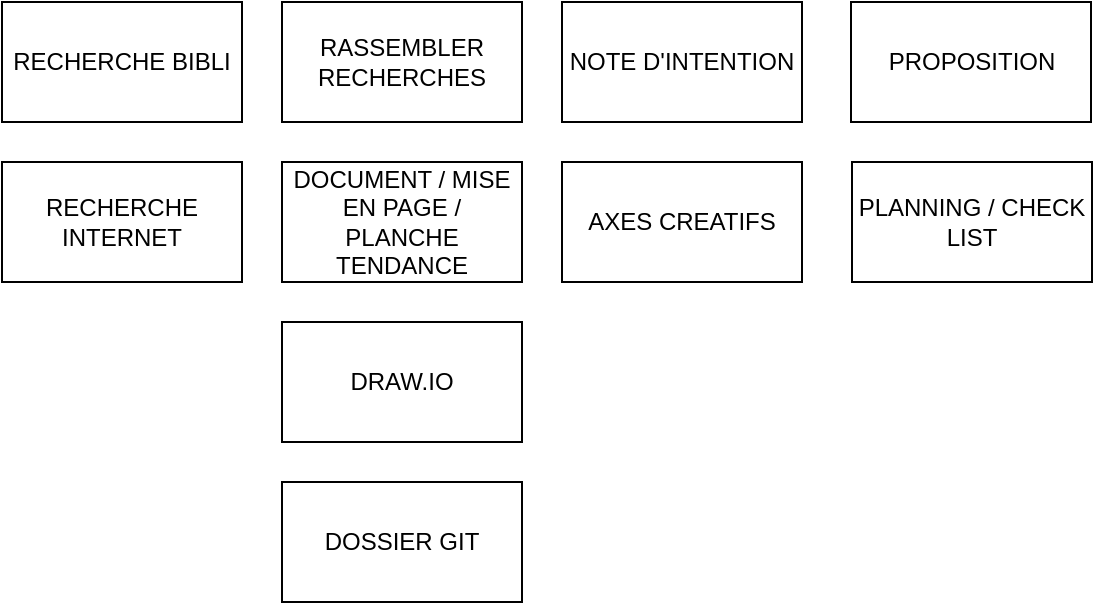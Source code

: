 <mxfile version="24.7.8" pages="5">
  <diagram id="a75Ny9vCTHJzIN6nfvq9" name="METHODO">
    <mxGraphModel dx="2954" dy="1196" grid="1" gridSize="10" guides="1" tooltips="1" connect="1" arrows="1" fold="1" page="1" pageScale="1" pageWidth="1169" pageHeight="827" math="0" shadow="0">
      <root>
        <mxCell id="0" />
        <mxCell id="1" parent="0" />
        <mxCell id="hpUA3132rCrWpxZM_-cd-1" value="RECHERCHE BIBLI" style="rounded=0;whiteSpace=wrap;html=1;" vertex="1" parent="1">
          <mxGeometry x="40" y="40" width="120" height="60" as="geometry" />
        </mxCell>
        <mxCell id="hpUA3132rCrWpxZM_-cd-2" value="RECHERCHE INTERNET" style="rounded=0;whiteSpace=wrap;html=1;" vertex="1" parent="1">
          <mxGeometry x="40" y="120" width="120" height="60" as="geometry" />
        </mxCell>
        <mxCell id="7N4ihCqQB9pge_jw2jB3-1" value="RASSEMBLER RECHERCHES" style="rounded=0;whiteSpace=wrap;html=1;" vertex="1" parent="1">
          <mxGeometry x="180" y="40" width="120" height="60" as="geometry" />
        </mxCell>
        <mxCell id="7N4ihCqQB9pge_jw2jB3-2" value="DOCUMENT / MISE EN PAGE / PLANCHE TENDANCE" style="rounded=0;whiteSpace=wrap;html=1;" vertex="1" parent="1">
          <mxGeometry x="180" y="120" width="120" height="60" as="geometry" />
        </mxCell>
        <mxCell id="7N4ihCqQB9pge_jw2jB3-3" value="NOTE D&#39;INTENTION" style="rounded=0;whiteSpace=wrap;html=1;" vertex="1" parent="1">
          <mxGeometry x="320" y="40" width="120" height="60" as="geometry" />
        </mxCell>
        <mxCell id="7N4ihCqQB9pge_jw2jB3-4" value="AXES CREATIFS" style="rounded=0;whiteSpace=wrap;html=1;" vertex="1" parent="1">
          <mxGeometry x="320" y="120" width="120" height="60" as="geometry" />
        </mxCell>
        <mxCell id="7N4ihCqQB9pge_jw2jB3-5" value="DRAW.IO" style="rounded=0;whiteSpace=wrap;html=1;" vertex="1" parent="1">
          <mxGeometry x="180" y="200" width="120" height="60" as="geometry" />
        </mxCell>
        <mxCell id="7N4ihCqQB9pge_jw2jB3-6" value="DOSSIER GIT" style="rounded=0;whiteSpace=wrap;html=1;" vertex="1" parent="1">
          <mxGeometry x="180" y="280" width="120" height="60" as="geometry" />
        </mxCell>
        <mxCell id="7N4ihCqQB9pge_jw2jB3-7" value="PROPOSITION" style="rounded=0;whiteSpace=wrap;html=1;" vertex="1" parent="1">
          <mxGeometry x="464.5" y="40" width="120" height="60" as="geometry" />
        </mxCell>
        <mxCell id="7N4ihCqQB9pge_jw2jB3-8" value="PLANNING / CHECK LIST" style="rounded=0;whiteSpace=wrap;html=1;" vertex="1" parent="1">
          <mxGeometry x="465" y="120" width="120" height="60" as="geometry" />
        </mxCell>
      </root>
    </mxGraphModel>
  </diagram>
  <diagram id="nMdPnio2c65k-JTcmqYo" name="NOTE D&#39;INTENTION">
    <mxGraphModel dx="1098" dy="820" grid="1" gridSize="10" guides="1" tooltips="1" connect="1" arrows="1" fold="1" page="1" pageScale="1" pageWidth="1169" pageHeight="827" math="0" shadow="0">
      <root>
        <mxCell id="0" />
        <mxCell id="1" parent="0" />
      </root>
    </mxGraphModel>
  </diagram>
  <diagram id="qIaud3xn9J1avacUOSxg" name="IMPRESSION">
    <mxGraphModel dx="2954" dy="1196" grid="1" gridSize="10" guides="1" tooltips="1" connect="1" arrows="1" fold="1" page="1" pageScale="1" pageWidth="1169" pageHeight="827" math="0" shadow="0">
      <root>
        <mxCell id="0" />
        <mxCell id="1" parent="0" />
        <mxCell id="81hk0bipmELIL_hkNLkx-1" value="CMJN" style="rounded=0;whiteSpace=wrap;html=1;" vertex="1" parent="1">
          <mxGeometry x="210" y="200" width="120" height="60" as="geometry" />
        </mxCell>
        <mxCell id="81hk0bipmELIL_hkNLkx-2" value="RVB" style="rounded=0;whiteSpace=wrap;html=1;" vertex="1" parent="1">
          <mxGeometry x="210" y="130" width="120" height="60" as="geometry" />
        </mxCell>
        <mxCell id="81hk0bipmELIL_hkNLkx-3" value="IMPOSITION&lt;div&gt;A LA MANO&lt;/div&gt;" style="rounded=0;whiteSpace=wrap;html=1;" vertex="1" parent="1">
          <mxGeometry x="210" y="270" width="120" height="60" as="geometry" />
        </mxCell>
      </root>
    </mxGraphModel>
  </diagram>
  <diagram id="jlaZ76E0XHCKzlp93z7_" name="FAB-LAB">
    <mxGraphModel dx="2954" dy="1196" grid="1" gridSize="10" guides="1" tooltips="1" connect="1" arrows="1" fold="1" page="1" pageScale="1" pageWidth="1169" pageHeight="827" math="0" shadow="0">
      <root>
        <mxCell id="0" />
        <mxCell id="1" parent="0" />
        <mxCell id="rj8jSHg-htwcF8npSS3i-1" value="IMPRESSION 3D" style="rounded=0;whiteSpace=wrap;html=1;" vertex="1" parent="1">
          <mxGeometry x="190" y="180" width="120" height="60" as="geometry" />
        </mxCell>
        <mxCell id="rj8jSHg-htwcF8npSS3i-2" value="DECOUPE LASER" style="rounded=0;whiteSpace=wrap;html=1;" vertex="1" parent="1">
          <mxGeometry x="190" y="260" width="120" height="60" as="geometry" />
        </mxCell>
        <mxCell id="rj8jSHg-htwcF8npSS3i-3" value="PLOTTER DECOUPE" style="rounded=0;whiteSpace=wrap;html=1;" vertex="1" parent="1">
          <mxGeometry x="190" y="340" width="120" height="60" as="geometry" />
        </mxCell>
        <mxCell id="rj8jSHg-htwcF8npSS3i-4" value="PRESSE A CHAUD" style="rounded=0;whiteSpace=wrap;html=1;" vertex="1" parent="1">
          <mxGeometry x="330" y="340" width="120" height="60" as="geometry" />
        </mxCell>
        <mxCell id="rj8jSHg-htwcF8npSS3i-5" value="RISO" style="rounded=0;whiteSpace=wrap;html=1;" vertex="1" parent="1">
          <mxGeometry x="190" y="420" width="120" height="60" as="geometry" />
        </mxCell>
        <mxCell id="rj8jSHg-htwcF8npSS3i-6" value="" style="endArrow=none;html=1;rounded=0;" edge="1" parent="1">
          <mxGeometry width="50" height="50" relative="1" as="geometry">
            <mxPoint x="560" y="480" as="sourcePoint" />
            <mxPoint x="560" y="160" as="targetPoint" />
          </mxGeometry>
        </mxCell>
        <mxCell id="rj8jSHg-htwcF8npSS3i-7" value="PROGRAMMATION / UNITY" style="rounded=0;whiteSpace=wrap;html=1;" vertex="1" parent="1">
          <mxGeometry x="640" y="160" width="120" height="60" as="geometry" />
        </mxCell>
      </root>
    </mxGraphModel>
  </diagram>
  <diagram name="OUTILS SOFT" id="DeTf8IHni4I4m6eNFWXS">
    <mxGraphModel dx="2954" dy="1196" grid="1" gridSize="10" guides="1" tooltips="1" connect="1" arrows="1" fold="1" page="1" pageScale="1" pageWidth="1169" pageHeight="827" math="0" shadow="0">
      <root>
        <mxCell id="0" />
        <mxCell id="1" parent="0" />
        <mxCell id="fLeM2fr0zAt7r0mtg3yX-1" value="DRAW.IO" style="rounded=0;whiteSpace=wrap;html=1;" parent="1" vertex="1">
          <mxGeometry x="260" y="170" width="120" height="60" as="geometry" />
        </mxCell>
        <mxCell id="fLeM2fr0zAt7r0mtg3yX-2" value="GIT HUB" style="rounded=0;whiteSpace=wrap;html=1;" parent="1" vertex="1">
          <mxGeometry x="260" y="250" width="120" height="60" as="geometry" />
        </mxCell>
      </root>
    </mxGraphModel>
  </diagram>
</mxfile>
